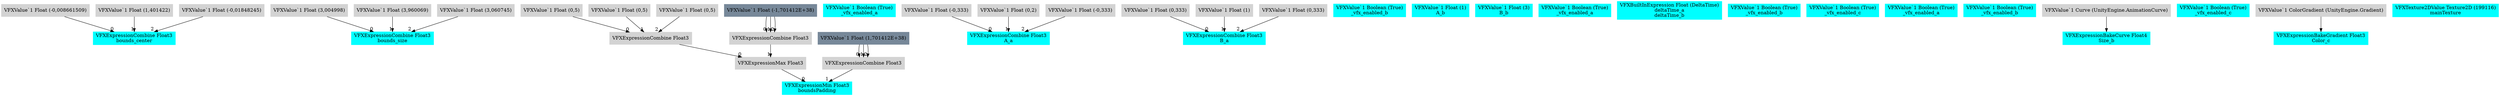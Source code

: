 digraph G {
node0 [shape="box" color="cyan" style="filled" label="VFXExpressionCombine Float3
bounds_center"]
node1 [shape="box" color="lightgray" style="filled" label="VFXValue`1 Float (-0,008661509)"]
node2 [shape="box" color="lightgray" style="filled" label="VFXValue`1 Float (1,401422)"]
node3 [shape="box" color="lightgray" style="filled" label="VFXValue`1 Float (-0,01848245)"]
node4 [shape="box" color="cyan" style="filled" label="VFXExpressionCombine Float3
bounds_size"]
node5 [shape="box" color="lightgray" style="filled" label="VFXValue`1 Float (3,004998)"]
node6 [shape="box" color="lightgray" style="filled" label="VFXValue`1 Float (3,960069)"]
node7 [shape="box" color="lightgray" style="filled" label="VFXValue`1 Float (3,060745)"]
node8 [shape="box" color="cyan" style="filled" label="VFXExpressionMin Float3
boundsPadding"]
node9 [shape="box" color="lightgray" style="filled" label="VFXExpressionMax Float3"]
node10 [shape="box" color="lightgray" style="filled" label="VFXExpressionCombine Float3"]
node11 [shape="box" color="lightgray" style="filled" label="VFXValue`1 Float (0,5)"]
node12 [shape="box" color="lightgray" style="filled" label="VFXValue`1 Float (0,5)"]
node13 [shape="box" color="lightgray" style="filled" label="VFXValue`1 Float (0,5)"]
node14 [shape="box" color="lightgray" style="filled" label="VFXExpressionCombine Float3"]
node15 [shape="box" color="lightslategray" style="filled" label="VFXValue`1 Float (-1,701412E+38)"]
node16 [shape="box" color="lightgray" style="filled" label="VFXExpressionCombine Float3"]
node17 [shape="box" color="lightslategray" style="filled" label="VFXValue`1 Float (1,701412E+38)"]
node18 [shape="box" color="cyan" style="filled" label="VFXValue`1 Boolean (True)
_vfx_enabled_a"]
node19 [shape="box" color="cyan" style="filled" label="VFXExpressionCombine Float3
A_a"]
node20 [shape="box" color="lightgray" style="filled" label="VFXValue`1 Float (-0,333)"]
node21 [shape="box" color="lightgray" style="filled" label="VFXValue`1 Float (0,2)"]
node22 [shape="box" color="lightgray" style="filled" label="VFXValue`1 Float (-0,333)"]
node23 [shape="box" color="cyan" style="filled" label="VFXExpressionCombine Float3
B_a"]
node24 [shape="box" color="lightgray" style="filled" label="VFXValue`1 Float (0,333)"]
node25 [shape="box" color="lightgray" style="filled" label="VFXValue`1 Float (1)"]
node26 [shape="box" color="lightgray" style="filled" label="VFXValue`1 Float (0,333)"]
node27 [shape="box" color="cyan" style="filled" label="VFXValue`1 Boolean (True)
_vfx_enabled_b"]
node28 [shape="box" color="cyan" style="filled" label="VFXValue`1 Float (1)
A_b"]
node29 [shape="box" color="cyan" style="filled" label="VFXValue`1 Float (3)
B_b"]
node30 [shape="box" color="cyan" style="filled" label="VFXValue`1 Boolean (True)
_vfx_enabled_a"]
node31 [shape="box" color="cyan" style="filled" label="VFXBuiltInExpression Float (DeltaTime)
deltaTime_a
deltaTime_b"]
node32 [shape="box" color="cyan" style="filled" label="VFXValue`1 Boolean (True)
_vfx_enabled_b"]
node33 [shape="box" color="cyan" style="filled" label="VFXValue`1 Boolean (True)
_vfx_enabled_c"]
node34 [shape="box" color="cyan" style="filled" label="VFXValue`1 Boolean (True)
_vfx_enabled_a"]
node35 [shape="box" color="cyan" style="filled" label="VFXValue`1 Boolean (True)
_vfx_enabled_b"]
node36 [shape="box" color="cyan" style="filled" label="VFXExpressionBakeCurve Float4
Size_b"]
node37 [shape="box" color="lightgray" style="filled" label="VFXValue`1 Curve (UnityEngine.AnimationCurve)"]
node38 [shape="box" color="cyan" style="filled" label="VFXValue`1 Boolean (True)
_vfx_enabled_c"]
node39 [shape="box" color="cyan" style="filled" label="VFXExpressionBakeGradient Float3
Color_c"]
node40 [shape="box" color="lightgray" style="filled" label="VFXValue`1 ColorGradient (UnityEngine.Gradient)"]
node41 [shape="box" color="cyan" style="filled" label="VFXTexture2DValue Texture2D (199116)
mainTexture"]
node1 -> node0 [headlabel="0"]
node2 -> node0 [headlabel="1"]
node3 -> node0 [headlabel="2"]
node5 -> node4 [headlabel="0"]
node6 -> node4 [headlabel="1"]
node7 -> node4 [headlabel="2"]
node9 -> node8 [headlabel="0"]
node16 -> node8 [headlabel="1"]
node10 -> node9 [headlabel="0"]
node14 -> node9 [headlabel="1"]
node11 -> node10 [headlabel="0"]
node12 -> node10 [headlabel="1"]
node13 -> node10 [headlabel="2"]
node15 -> node14 [headlabel="0"]
node15 -> node14 [headlabel="1"]
node15 -> node14 [headlabel="2"]
node17 -> node16 [headlabel="0"]
node17 -> node16 [headlabel="1"]
node17 -> node16 [headlabel="2"]
node20 -> node19 [headlabel="0"]
node21 -> node19 [headlabel="1"]
node22 -> node19 [headlabel="2"]
node24 -> node23 [headlabel="0"]
node25 -> node23 [headlabel="1"]
node26 -> node23 [headlabel="2"]
node37 -> node36 
node40 -> node39 
}
